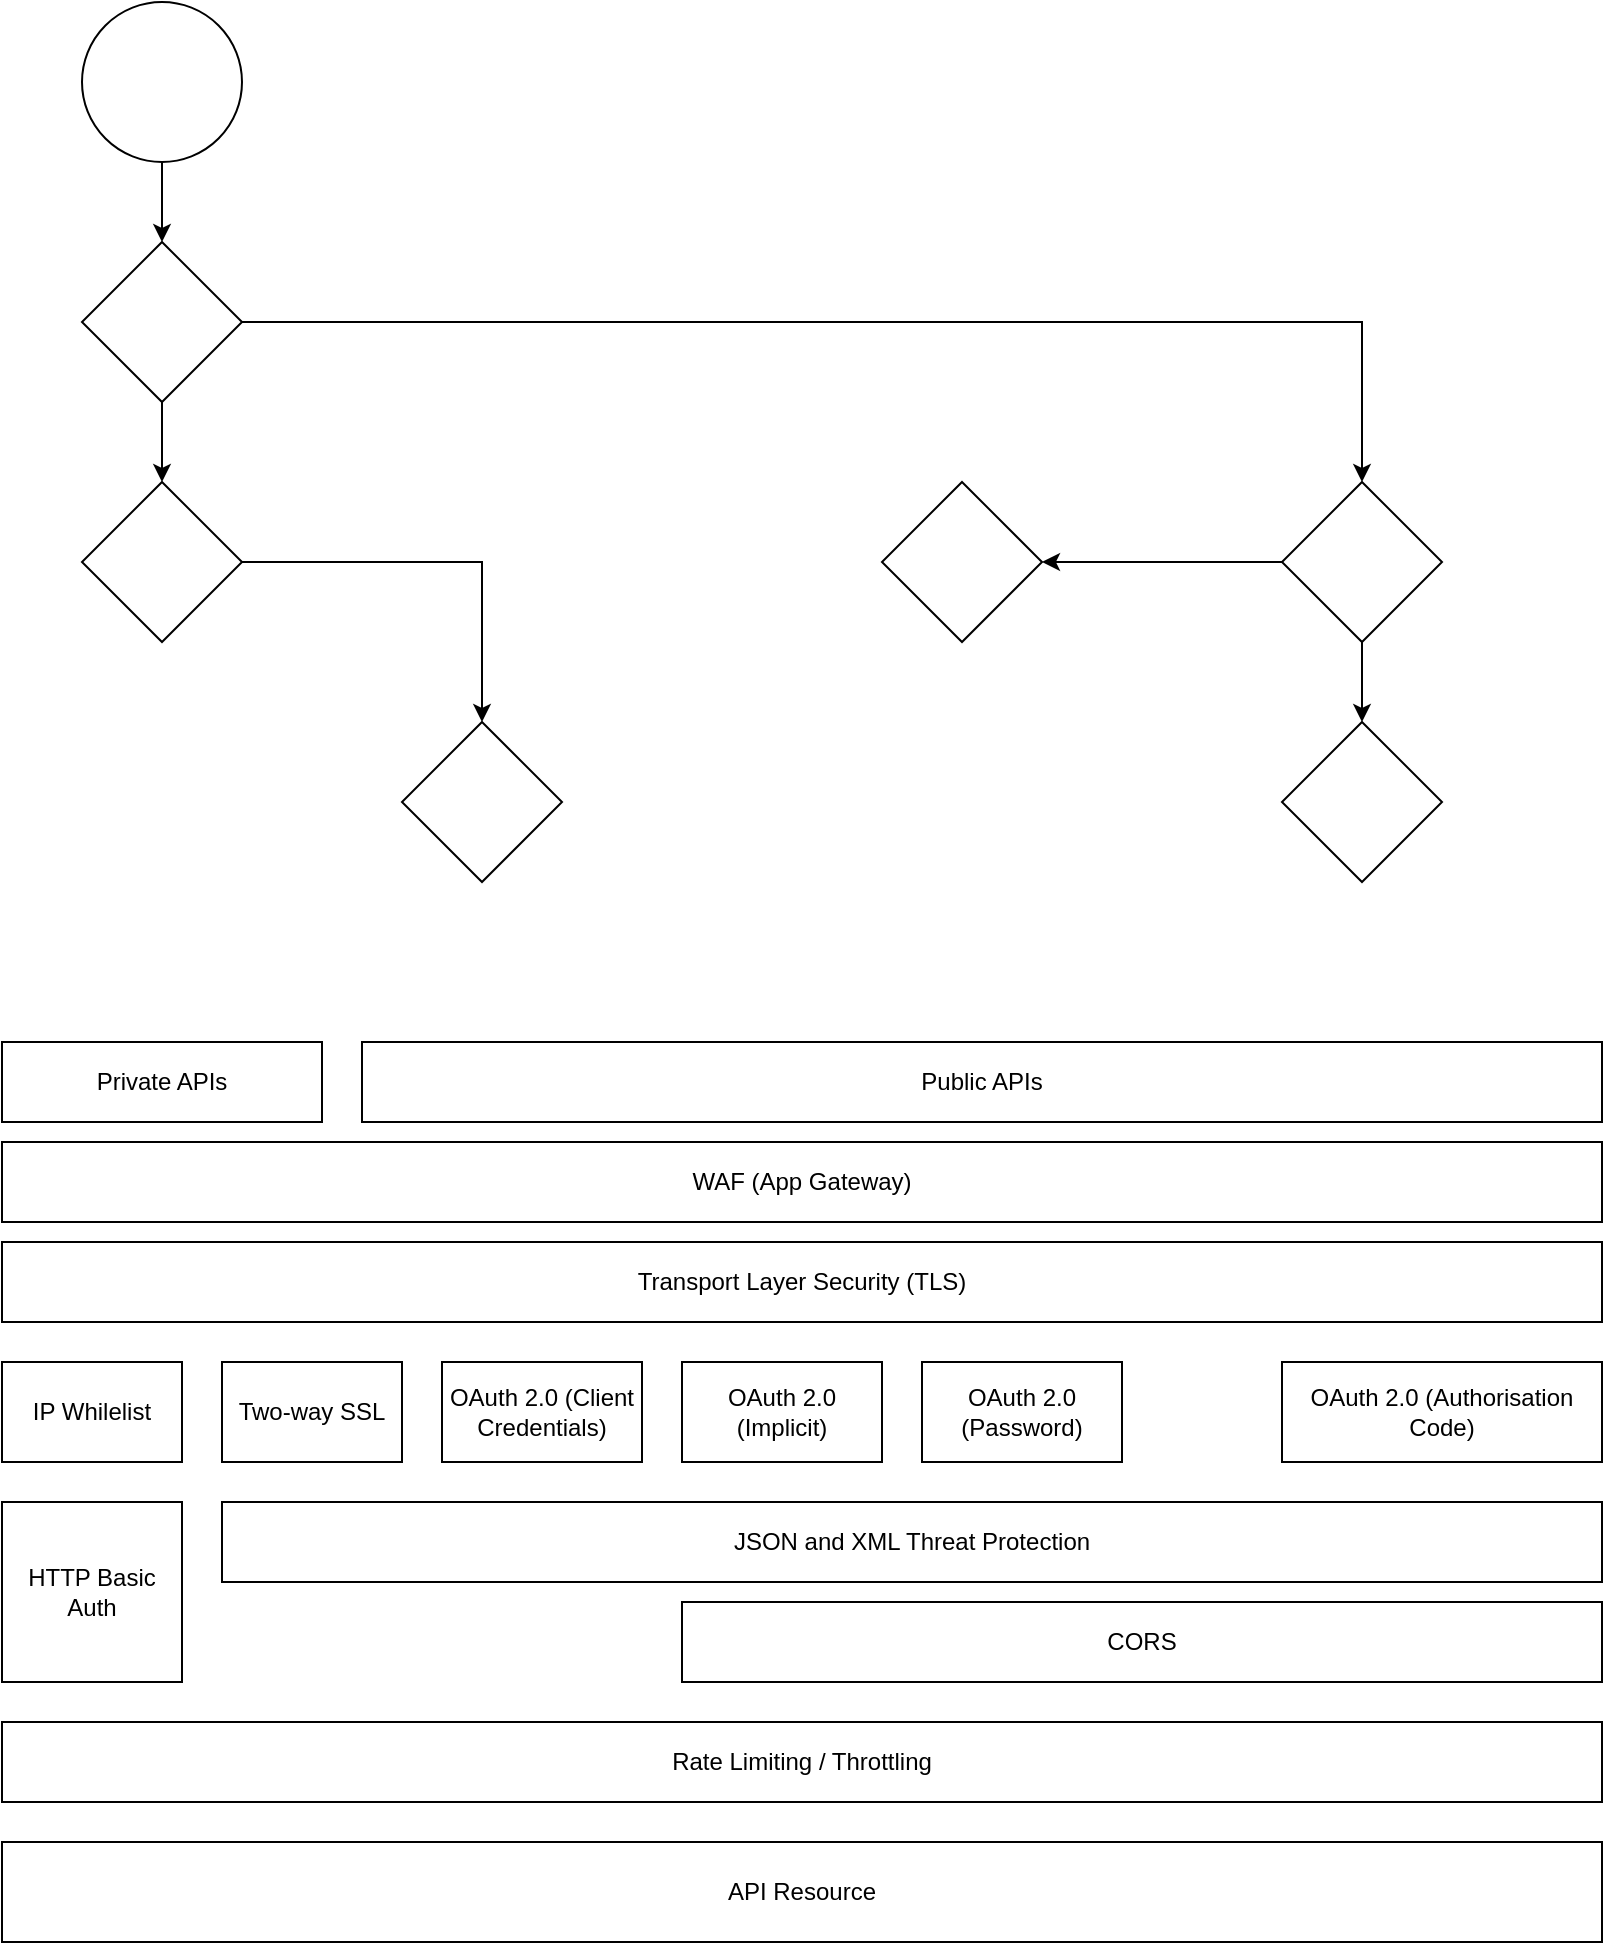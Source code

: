 <mxfile version="16.2.2" type="github">
  <diagram id="lh8g20T3pPVSp0PFc99V" name="Page-1">
    <mxGraphModel dx="613" dy="335" grid="1" gridSize="10" guides="1" tooltips="1" connect="1" arrows="1" fold="1" page="1" pageScale="1" pageWidth="827" pageHeight="1169" math="0" shadow="0">
      <root>
        <mxCell id="0" />
        <mxCell id="1" parent="0" />
        <mxCell id="Meal1JP8hrc1P90qUYBF-5" style="edgeStyle=orthogonalEdgeStyle;rounded=0;orthogonalLoop=1;jettySize=auto;html=1;exitX=0.5;exitY=1;exitDx=0;exitDy=0;entryX=0.5;entryY=0;entryDx=0;entryDy=0;" edge="1" parent="1" source="Meal1JP8hrc1P90qUYBF-1" target="Meal1JP8hrc1P90qUYBF-2">
          <mxGeometry relative="1" as="geometry" />
        </mxCell>
        <mxCell id="Meal1JP8hrc1P90qUYBF-1" value="" style="ellipse;whiteSpace=wrap;html=1;aspect=fixed;" vertex="1" parent="1">
          <mxGeometry x="40" y="40" width="80" height="80" as="geometry" />
        </mxCell>
        <mxCell id="Meal1JP8hrc1P90qUYBF-6" style="edgeStyle=orthogonalEdgeStyle;rounded=0;orthogonalLoop=1;jettySize=auto;html=1;" edge="1" parent="1" source="Meal1JP8hrc1P90qUYBF-2" target="Meal1JP8hrc1P90qUYBF-3">
          <mxGeometry relative="1" as="geometry" />
        </mxCell>
        <mxCell id="Meal1JP8hrc1P90qUYBF-10" style="edgeStyle=orthogonalEdgeStyle;rounded=0;orthogonalLoop=1;jettySize=auto;html=1;exitX=1;exitY=0.5;exitDx=0;exitDy=0;entryX=0.5;entryY=0;entryDx=0;entryDy=0;" edge="1" parent="1" source="Meal1JP8hrc1P90qUYBF-2" target="Meal1JP8hrc1P90qUYBF-9">
          <mxGeometry relative="1" as="geometry" />
        </mxCell>
        <mxCell id="Meal1JP8hrc1P90qUYBF-2" value="" style="rhombus;whiteSpace=wrap;html=1;" vertex="1" parent="1">
          <mxGeometry x="40" y="160" width="80" height="80" as="geometry" />
        </mxCell>
        <mxCell id="Meal1JP8hrc1P90qUYBF-7" style="edgeStyle=orthogonalEdgeStyle;rounded=0;orthogonalLoop=1;jettySize=auto;html=1;entryX=0.5;entryY=0;entryDx=0;entryDy=0;" edge="1" parent="1" source="Meal1JP8hrc1P90qUYBF-3" target="Meal1JP8hrc1P90qUYBF-4">
          <mxGeometry relative="1" as="geometry" />
        </mxCell>
        <mxCell id="Meal1JP8hrc1P90qUYBF-3" value="" style="rhombus;whiteSpace=wrap;html=1;" vertex="1" parent="1">
          <mxGeometry x="40" y="280" width="80" height="80" as="geometry" />
        </mxCell>
        <mxCell id="Meal1JP8hrc1P90qUYBF-4" value="" style="rhombus;whiteSpace=wrap;html=1;" vertex="1" parent="1">
          <mxGeometry x="200" y="400" width="80" height="80" as="geometry" />
        </mxCell>
        <mxCell id="Meal1JP8hrc1P90qUYBF-8" value="" style="rhombus;whiteSpace=wrap;html=1;" vertex="1" parent="1">
          <mxGeometry x="440" y="280" width="80" height="80" as="geometry" />
        </mxCell>
        <mxCell id="Meal1JP8hrc1P90qUYBF-11" style="edgeStyle=orthogonalEdgeStyle;rounded=0;orthogonalLoop=1;jettySize=auto;html=1;" edge="1" parent="1" source="Meal1JP8hrc1P90qUYBF-9" target="Meal1JP8hrc1P90qUYBF-8">
          <mxGeometry relative="1" as="geometry" />
        </mxCell>
        <mxCell id="Meal1JP8hrc1P90qUYBF-15" style="edgeStyle=orthogonalEdgeStyle;rounded=0;orthogonalLoop=1;jettySize=auto;html=1;" edge="1" parent="1" source="Meal1JP8hrc1P90qUYBF-9" target="Meal1JP8hrc1P90qUYBF-14">
          <mxGeometry relative="1" as="geometry" />
        </mxCell>
        <mxCell id="Meal1JP8hrc1P90qUYBF-9" value="" style="rhombus;whiteSpace=wrap;html=1;" vertex="1" parent="1">
          <mxGeometry x="640" y="280" width="80" height="80" as="geometry" />
        </mxCell>
        <mxCell id="Meal1JP8hrc1P90qUYBF-12" value="Private APIs" style="rounded=0;whiteSpace=wrap;html=1;" vertex="1" parent="1">
          <mxGeometry y="560" width="160" height="40" as="geometry" />
        </mxCell>
        <mxCell id="Meal1JP8hrc1P90qUYBF-13" value="Public APIs" style="rounded=0;whiteSpace=wrap;html=1;" vertex="1" parent="1">
          <mxGeometry x="180" y="560" width="620" height="40" as="geometry" />
        </mxCell>
        <mxCell id="Meal1JP8hrc1P90qUYBF-14" value="" style="rhombus;whiteSpace=wrap;html=1;" vertex="1" parent="1">
          <mxGeometry x="640" y="400" width="80" height="80" as="geometry" />
        </mxCell>
        <mxCell id="Meal1JP8hrc1P90qUYBF-16" value="WAF (App Gateway)" style="rounded=0;whiteSpace=wrap;html=1;" vertex="1" parent="1">
          <mxGeometry y="610" width="800" height="40" as="geometry" />
        </mxCell>
        <mxCell id="Meal1JP8hrc1P90qUYBF-17" value="Transport Layer Security (TLS)" style="rounded=0;whiteSpace=wrap;html=1;" vertex="1" parent="1">
          <mxGeometry y="660" width="800" height="40" as="geometry" />
        </mxCell>
        <mxCell id="Meal1JP8hrc1P90qUYBF-18" value="IP Whilelist" style="rounded=0;whiteSpace=wrap;html=1;" vertex="1" parent="1">
          <mxGeometry y="720" width="90" height="50" as="geometry" />
        </mxCell>
        <mxCell id="Meal1JP8hrc1P90qUYBF-19" value="Two-way SSL" style="rounded=0;whiteSpace=wrap;html=1;" vertex="1" parent="1">
          <mxGeometry x="110" y="720" width="90" height="50" as="geometry" />
        </mxCell>
        <mxCell id="Meal1JP8hrc1P90qUYBF-20" value="OAuth 2.0 (Client Credentials)" style="rounded=0;whiteSpace=wrap;html=1;" vertex="1" parent="1">
          <mxGeometry x="220" y="720" width="100" height="50" as="geometry" />
        </mxCell>
        <mxCell id="Meal1JP8hrc1P90qUYBF-21" value="OAuth 2.0 (Implicit)" style="rounded=0;whiteSpace=wrap;html=1;" vertex="1" parent="1">
          <mxGeometry x="340" y="720" width="100" height="50" as="geometry" />
        </mxCell>
        <mxCell id="Meal1JP8hrc1P90qUYBF-22" value="OAuth 2.0 (Password)" style="rounded=0;whiteSpace=wrap;html=1;" vertex="1" parent="1">
          <mxGeometry x="460" y="720" width="100" height="50" as="geometry" />
        </mxCell>
        <mxCell id="Meal1JP8hrc1P90qUYBF-23" value="OAuth 2.0 (Authorisation Code)" style="rounded=0;whiteSpace=wrap;html=1;" vertex="1" parent="1">
          <mxGeometry x="640" y="720" width="160" height="50" as="geometry" />
        </mxCell>
        <mxCell id="Meal1JP8hrc1P90qUYBF-24" value="HTTP Basic Auth" style="rounded=0;whiteSpace=wrap;html=1;" vertex="1" parent="1">
          <mxGeometry y="790" width="90" height="90" as="geometry" />
        </mxCell>
        <mxCell id="Meal1JP8hrc1P90qUYBF-25" value="JSON and XML Threat Protection" style="rounded=0;whiteSpace=wrap;html=1;" vertex="1" parent="1">
          <mxGeometry x="110" y="790" width="690" height="40" as="geometry" />
        </mxCell>
        <mxCell id="Meal1JP8hrc1P90qUYBF-26" value="CORS" style="rounded=0;whiteSpace=wrap;html=1;" vertex="1" parent="1">
          <mxGeometry x="340" y="840" width="460" height="40" as="geometry" />
        </mxCell>
        <mxCell id="Meal1JP8hrc1P90qUYBF-27" value="Rate Limiting / Throttling" style="rounded=0;whiteSpace=wrap;html=1;" vertex="1" parent="1">
          <mxGeometry y="900" width="800" height="40" as="geometry" />
        </mxCell>
        <mxCell id="Meal1JP8hrc1P90qUYBF-28" value="API Resource" style="rounded=0;whiteSpace=wrap;html=1;" vertex="1" parent="1">
          <mxGeometry y="960" width="800" height="50" as="geometry" />
        </mxCell>
      </root>
    </mxGraphModel>
  </diagram>
</mxfile>
